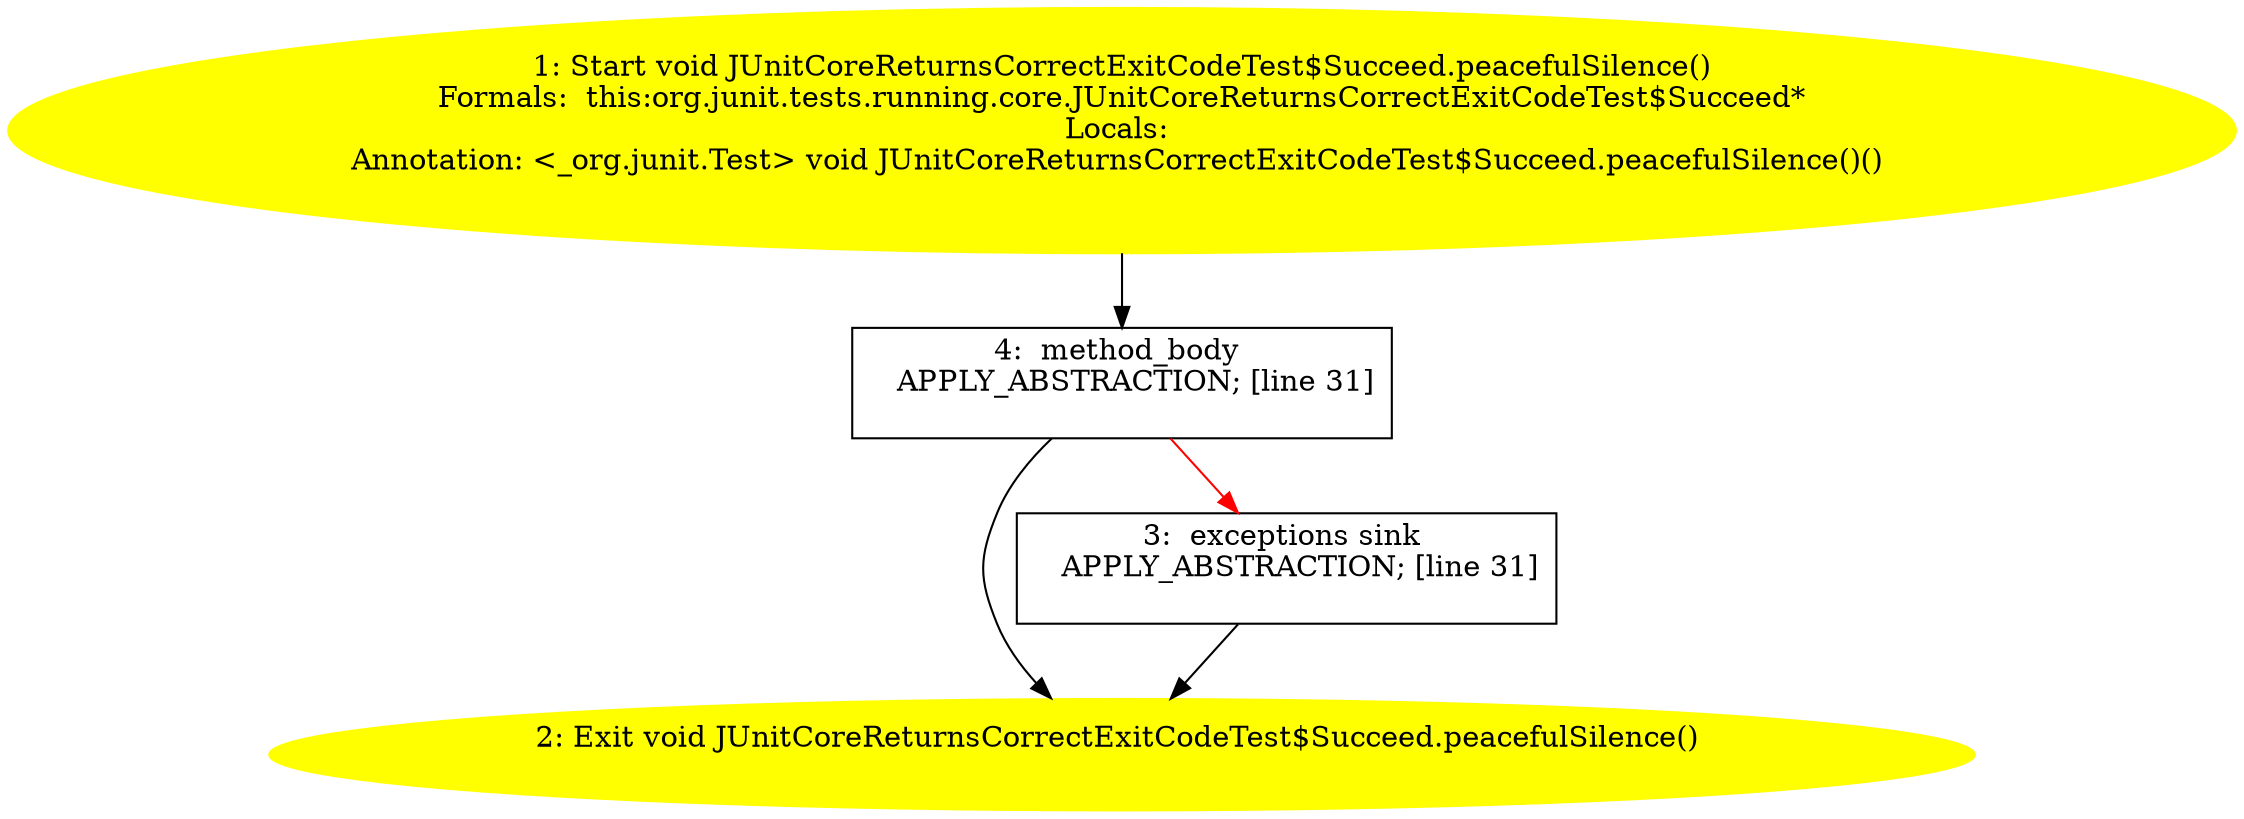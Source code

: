 /* @generated */
digraph cfg {
"org.junit.tests.running.core.JUnitCoreReturnsCorrectExitCodeTest$Succeed.peacefulSilence():void.36928690d8d6599e95be9e86d2ac45db_1" [label="1: Start void JUnitCoreReturnsCorrectExitCodeTest$Succeed.peacefulSilence()\nFormals:  this:org.junit.tests.running.core.JUnitCoreReturnsCorrectExitCodeTest$Succeed*\nLocals: \nAnnotation: <_org.junit.Test> void JUnitCoreReturnsCorrectExitCodeTest$Succeed.peacefulSilence()() \n  " color=yellow style=filled]
	

	 "org.junit.tests.running.core.JUnitCoreReturnsCorrectExitCodeTest$Succeed.peacefulSilence():void.36928690d8d6599e95be9e86d2ac45db_1" -> "org.junit.tests.running.core.JUnitCoreReturnsCorrectExitCodeTest$Succeed.peacefulSilence():void.36928690d8d6599e95be9e86d2ac45db_4" ;
"org.junit.tests.running.core.JUnitCoreReturnsCorrectExitCodeTest$Succeed.peacefulSilence():void.36928690d8d6599e95be9e86d2ac45db_2" [label="2: Exit void JUnitCoreReturnsCorrectExitCodeTest$Succeed.peacefulSilence() \n  " color=yellow style=filled]
	

"org.junit.tests.running.core.JUnitCoreReturnsCorrectExitCodeTest$Succeed.peacefulSilence():void.36928690d8d6599e95be9e86d2ac45db_3" [label="3:  exceptions sink \n   APPLY_ABSTRACTION; [line 31]\n " shape="box"]
	

	 "org.junit.tests.running.core.JUnitCoreReturnsCorrectExitCodeTest$Succeed.peacefulSilence():void.36928690d8d6599e95be9e86d2ac45db_3" -> "org.junit.tests.running.core.JUnitCoreReturnsCorrectExitCodeTest$Succeed.peacefulSilence():void.36928690d8d6599e95be9e86d2ac45db_2" ;
"org.junit.tests.running.core.JUnitCoreReturnsCorrectExitCodeTest$Succeed.peacefulSilence():void.36928690d8d6599e95be9e86d2ac45db_4" [label="4:  method_body \n   APPLY_ABSTRACTION; [line 31]\n " shape="box"]
	

	 "org.junit.tests.running.core.JUnitCoreReturnsCorrectExitCodeTest$Succeed.peacefulSilence():void.36928690d8d6599e95be9e86d2ac45db_4" -> "org.junit.tests.running.core.JUnitCoreReturnsCorrectExitCodeTest$Succeed.peacefulSilence():void.36928690d8d6599e95be9e86d2ac45db_2" ;
	 "org.junit.tests.running.core.JUnitCoreReturnsCorrectExitCodeTest$Succeed.peacefulSilence():void.36928690d8d6599e95be9e86d2ac45db_4" -> "org.junit.tests.running.core.JUnitCoreReturnsCorrectExitCodeTest$Succeed.peacefulSilence():void.36928690d8d6599e95be9e86d2ac45db_3" [color="red" ];
}
